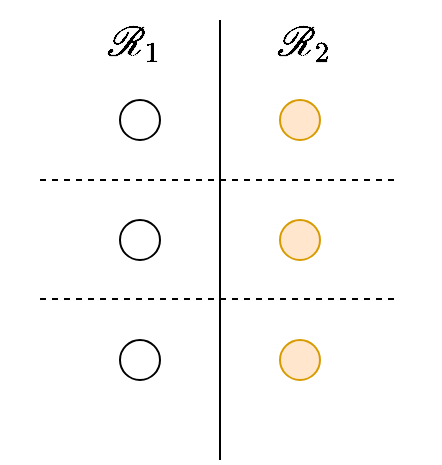<mxfile version="12.2.6" type="device" pages="2"><diagram id="2vI10oP2uNFLGy4daadV" name="Page-1"><mxGraphModel dx="465" dy="733" grid="1" gridSize="10" guides="1" tooltips="1" connect="1" arrows="1" fold="1" page="1" pageScale="1" pageWidth="827" pageHeight="1169" math="1" shadow="0"><root><mxCell id="0"/><mxCell id="1" parent="0"/><mxCell id="0CR5b3dhMP5rNBQADohV-2" value="" style="ellipse;whiteSpace=wrap;html=1;aspect=fixed;" vertex="1" parent="1"><mxGeometry x="200" y="320" width="20" height="20" as="geometry"/></mxCell><mxCell id="0CR5b3dhMP5rNBQADohV-3" value="" style="ellipse;whiteSpace=wrap;html=1;aspect=fixed;fillColor=#ffe6cc;strokeColor=#d79b00;" vertex="1" parent="1"><mxGeometry x="280" y="320" width="20" height="20" as="geometry"/></mxCell><mxCell id="0CR5b3dhMP5rNBQADohV-4" value="" style="ellipse;whiteSpace=wrap;html=1;aspect=fixed;" vertex="1" parent="1"><mxGeometry x="200" y="380" width="20" height="20" as="geometry"/></mxCell><mxCell id="0CR5b3dhMP5rNBQADohV-5" value="" style="ellipse;whiteSpace=wrap;html=1;aspect=fixed;fillColor=#ffe6cc;strokeColor=#d79b00;" vertex="1" parent="1"><mxGeometry x="280" y="380" width="20" height="20" as="geometry"/></mxCell><mxCell id="0CR5b3dhMP5rNBQADohV-6" value="" style="ellipse;whiteSpace=wrap;html=1;aspect=fixed;" vertex="1" parent="1"><mxGeometry x="200" y="440" width="20" height="20" as="geometry"/></mxCell><mxCell id="0CR5b3dhMP5rNBQADohV-7" value="" style="ellipse;whiteSpace=wrap;html=1;aspect=fixed;fillColor=#ffe6cc;strokeColor=#d79b00;" vertex="1" parent="1"><mxGeometry x="280" y="440" width="20" height="20" as="geometry"/></mxCell><mxCell id="0CR5b3dhMP5rNBQADohV-8" value="" style="endArrow=none;dashed=1;html=1;" edge="1" parent="1"><mxGeometry width="50" height="50" relative="1" as="geometry"><mxPoint x="160" y="360" as="sourcePoint"/><mxPoint x="340" y="360" as="targetPoint"/></mxGeometry></mxCell><mxCell id="0CR5b3dhMP5rNBQADohV-9" value="" style="endArrow=none;dashed=1;html=1;" edge="1" parent="1"><mxGeometry width="50" height="50" relative="1" as="geometry"><mxPoint x="160" y="419.5" as="sourcePoint"/><mxPoint x="340" y="419.5" as="targetPoint"/></mxGeometry></mxCell><mxCell id="0CR5b3dhMP5rNBQADohV-10" value="" style="endArrow=none;html=1;" edge="1" parent="1"><mxGeometry width="50" height="50" relative="1" as="geometry"><mxPoint x="250" y="500" as="sourcePoint"/><mxPoint x="250" y="280" as="targetPoint"/></mxGeometry></mxCell><mxCell id="0CR5b3dhMP5rNBQADohV-12" value="`\mathcal{R}_1`" style="text;html=1;strokeColor=none;fillColor=none;align=center;verticalAlign=middle;whiteSpace=wrap;rounded=0;fontFamily=Caribli;fontSize=20;" vertex="1" parent="1"><mxGeometry x="185" y="270" width="45" height="40" as="geometry"/></mxCell><mxCell id="0CR5b3dhMP5rNBQADohV-13" value="`\mathcal{R}_2`" style="text;html=1;strokeColor=none;fillColor=none;align=center;verticalAlign=middle;whiteSpace=wrap;rounded=0;fontFamily=Caribli;fontSize=20;" vertex="1" parent="1"><mxGeometry x="270" y="270" width="45" height="40" as="geometry"/></mxCell></root></mxGraphModel></diagram><diagram name="Page-2" id="qFz-NN4TJvYgKvY_OVao"><mxGraphModel dx="385" dy="607" grid="1" gridSize="10" guides="1" tooltips="1" connect="1" arrows="1" fold="1" page="1" pageScale="1" pageWidth="827" pageHeight="1169" math="1" shadow="0"><root><mxCell id="p082-TblEXPJ-Ue-SPKk-0"/><mxCell id="p082-TblEXPJ-Ue-SPKk-1" parent="p082-TblEXPJ-Ue-SPKk-0"/><mxCell id="p082-TblEXPJ-Ue-SPKk-3" value="" style="ellipse;whiteSpace=wrap;html=1;aspect=fixed;fillColor=#ffe6cc;strokeColor=#d79b00;" vertex="1" parent="p082-TblEXPJ-Ue-SPKk-1"><mxGeometry x="160" y="440" width="20" height="20" as="geometry"/></mxCell><mxCell id="p082-TblEXPJ-Ue-SPKk-11" value="`\mathcal{R}_1`" style="text;html=1;strokeColor=none;fillColor=none;align=center;verticalAlign=middle;whiteSpace=wrap;rounded=0;fontFamily=Caribli;fontSize=20;" vertex="1" parent="p082-TblEXPJ-Ue-SPKk-1"><mxGeometry x="120" y="380" width="25" height="20" as="geometry"/></mxCell><mxCell id="p082-TblEXPJ-Ue-SPKk-12" value="`\mathcal{R}_2`" style="text;html=1;strokeColor=none;fillColor=none;align=center;verticalAlign=middle;whiteSpace=wrap;rounded=0;fontFamily=Caribli;fontSize=20;" vertex="1" parent="p082-TblEXPJ-Ue-SPKk-1"><mxGeometry x="120" y="440" width="25" height="20" as="geometry"/></mxCell><mxCell id="p082-TblEXPJ-Ue-SPKk-13" value="" style="ellipse;whiteSpace=wrap;html=1;aspect=fixed;" vertex="1" parent="p082-TblEXPJ-Ue-SPKk-1"><mxGeometry x="160" y="380" width="20" height="20" as="geometry"/></mxCell><mxCell id="p082-TblEXPJ-Ue-SPKk-14" value="" style="ellipse;whiteSpace=wrap;html=1;aspect=fixed;" vertex="1" parent="p082-TblEXPJ-Ue-SPKk-1"><mxGeometry x="200" y="380" width="20" height="20" as="geometry"/></mxCell><mxCell id="p082-TblEXPJ-Ue-SPKk-15" value="" style="endArrow=none;dashed=1;html=1;fontFamily=Caribli;fontSize=20;" edge="1" parent="p082-TblEXPJ-Ue-SPKk-1"><mxGeometry width="50" height="50" relative="1" as="geometry"><mxPoint x="100" y="420" as="sourcePoint"/><mxPoint x="240" y="420" as="targetPoint"/></mxGeometry></mxCell><mxCell id="p082-TblEXPJ-Ue-SPKk-16" value="`a`" style="text;html=1;strokeColor=none;fillColor=none;align=center;verticalAlign=middle;whiteSpace=wrap;rounded=0;fontFamily=Caribli;fontSize=16;" vertex="1" parent="p082-TblEXPJ-Ue-SPKk-1"><mxGeometry x="172.5" y="360" width="25" height="20" as="geometry"/></mxCell><mxCell id="p082-TblEXPJ-Ue-SPKk-17" value="`b`" style="text;html=1;strokeColor=none;fillColor=none;align=center;verticalAlign=middle;whiteSpace=wrap;rounded=0;fontFamily=Caribli;fontSize=16;" vertex="1" parent="p082-TblEXPJ-Ue-SPKk-1"><mxGeometry x="210" y="360" width="25" height="20" as="geometry"/></mxCell><mxCell id="p082-TblEXPJ-Ue-SPKk-18" value="`c`" style="text;html=1;strokeColor=none;fillColor=none;align=center;verticalAlign=middle;whiteSpace=wrap;rounded=0;fontFamily=Caribli;fontSize=16;" vertex="1" parent="p082-TblEXPJ-Ue-SPKk-1"><mxGeometry x="172.5" y="420" width="25" height="20" as="geometry"/></mxCell><mxCell id="p082-TblEXPJ-Ue-SPKk-19" value="" style="rounded=0;whiteSpace=wrap;html=1;fontFamily=Caribli;fontSize=16;noLabel=1;fontColor=none;strokeColor=none;" vertex="1" parent="p082-TblEXPJ-Ue-SPKk-1"><mxGeometry x="72.5" y="470" width="200" height="20" as="geometry"/></mxCell></root></mxGraphModel></diagram></mxfile>